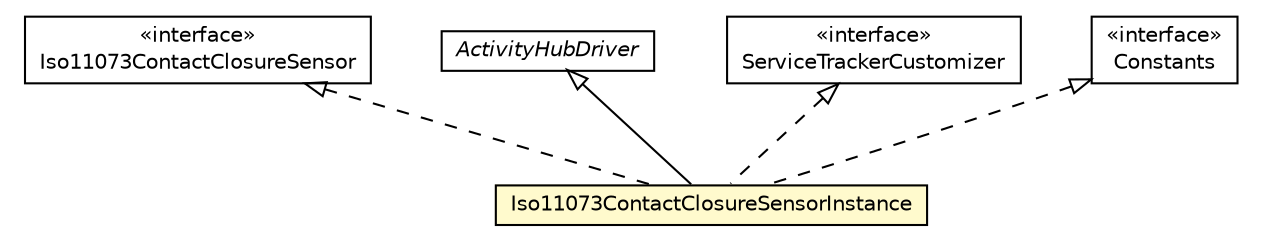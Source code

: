#!/usr/local/bin/dot
#
# Class diagram 
# Generated by UMLGraph version R5_6-24-gf6e263 (http://www.umlgraph.org/)
#

digraph G {
	edge [fontname="Helvetica",fontsize=10,labelfontname="Helvetica",labelfontsize=10];
	node [fontname="Helvetica",fontsize=10,shape=plaintext];
	nodesep=0.25;
	ranksep=0.5;
	// org.universAAL.lddi.lib.activityhub.devicecategory.Iso11073ContactClosureSensor
	c201949 [label=<<table title="org.universAAL.lddi.lib.activityhub.devicecategory.Iso11073ContactClosureSensor" border="0" cellborder="1" cellspacing="0" cellpadding="2" port="p" href="../../../lib/activityhub/devicecategory/Iso11073ContactClosureSensor.html">
		<tr><td><table border="0" cellspacing="0" cellpadding="1">
<tr><td align="center" balign="center"> &#171;interface&#187; </td></tr>
<tr><td align="center" balign="center"> Iso11073ContactClosureSensor </td></tr>
		</table></td></tr>
		</table>>, URL="../../../lib/activityhub/devicecategory/Iso11073ContactClosureSensor.html", fontname="Helvetica", fontcolor="black", fontsize=10.0];
	// org.universAAL.lddi.lib.activityhub.driver.interfaces.ActivityHubDriver
	c201958 [label=<<table title="org.universAAL.lddi.lib.activityhub.driver.interfaces.ActivityHubDriver" border="0" cellborder="1" cellspacing="0" cellpadding="2" port="p" href="../../../lib/activityhub/driver/interfaces/ActivityHubDriver.html">
		<tr><td><table border="0" cellspacing="0" cellpadding="1">
<tr><td align="center" balign="center"><font face="Helvetica-Oblique"> ActivityHubDriver </font></td></tr>
		</table></td></tr>
		</table>>, URL="../../../lib/activityhub/driver/interfaces/ActivityHubDriver.html", fontname="Helvetica", fontcolor="black", fontsize=10.0];
	// org.universAAL.lddi.exporter.activityhub.driver.Iso11073ContactClosureSensorInstance
	c201971 [label=<<table title="org.universAAL.lddi.exporter.activityhub.driver.Iso11073ContactClosureSensorInstance" border="0" cellborder="1" cellspacing="0" cellpadding="2" port="p" bgcolor="lemonChiffon" href="./Iso11073ContactClosureSensorInstance.html">
		<tr><td><table border="0" cellspacing="0" cellpadding="1">
<tr><td align="center" balign="center"> Iso11073ContactClosureSensorInstance </td></tr>
		</table></td></tr>
		</table>>, URL="./Iso11073ContactClosureSensorInstance.html", fontname="Helvetica", fontcolor="black", fontsize=10.0];
	//org.universAAL.lddi.exporter.activityhub.driver.Iso11073ContactClosureSensorInstance extends org.universAAL.lddi.lib.activityhub.driver.interfaces.ActivityHubDriver
	c201958:p -> c201971:p [dir=back,arrowtail=empty];
	//org.universAAL.lddi.exporter.activityhub.driver.Iso11073ContactClosureSensorInstance implements org.universAAL.lddi.lib.activityhub.devicecategory.Iso11073ContactClosureSensor
	c201949:p -> c201971:p [dir=back,arrowtail=empty,style=dashed];
	//org.universAAL.lddi.exporter.activityhub.driver.Iso11073ContactClosureSensorInstance implements org.osgi.util.tracker.ServiceTrackerCustomizer
	c202152:p -> c201971:p [dir=back,arrowtail=empty,style=dashed];
	//org.universAAL.lddi.exporter.activityhub.driver.Iso11073ContactClosureSensorInstance implements org.osgi.service.device.Constants
	c202153:p -> c201971:p [dir=back,arrowtail=empty,style=dashed];
	// org.osgi.service.device.Constants
	c202153 [label=<<table title="org.osgi.service.device.Constants" border="0" cellborder="1" cellspacing="0" cellpadding="2" port="p" href="http://java.sun.com/j2se/1.4.2/docs/api/org/osgi/service/device/Constants.html">
		<tr><td><table border="0" cellspacing="0" cellpadding="1">
<tr><td align="center" balign="center"> &#171;interface&#187; </td></tr>
<tr><td align="center" balign="center"> Constants </td></tr>
		</table></td></tr>
		</table>>, URL="http://java.sun.com/j2se/1.4.2/docs/api/org/osgi/service/device/Constants.html", fontname="Helvetica", fontcolor="black", fontsize=10.0];
	// org.osgi.util.tracker.ServiceTrackerCustomizer
	c202152 [label=<<table title="org.osgi.util.tracker.ServiceTrackerCustomizer" border="0" cellborder="1" cellspacing="0" cellpadding="2" port="p" href="http://java.sun.com/j2se/1.4.2/docs/api/org/osgi/util/tracker/ServiceTrackerCustomizer.html">
		<tr><td><table border="0" cellspacing="0" cellpadding="1">
<tr><td align="center" balign="center"> &#171;interface&#187; </td></tr>
<tr><td align="center" balign="center"> ServiceTrackerCustomizer </td></tr>
		</table></td></tr>
		</table>>, URL="http://java.sun.com/j2se/1.4.2/docs/api/org/osgi/util/tracker/ServiceTrackerCustomizer.html", fontname="Helvetica", fontcolor="black", fontsize=10.0];
}

